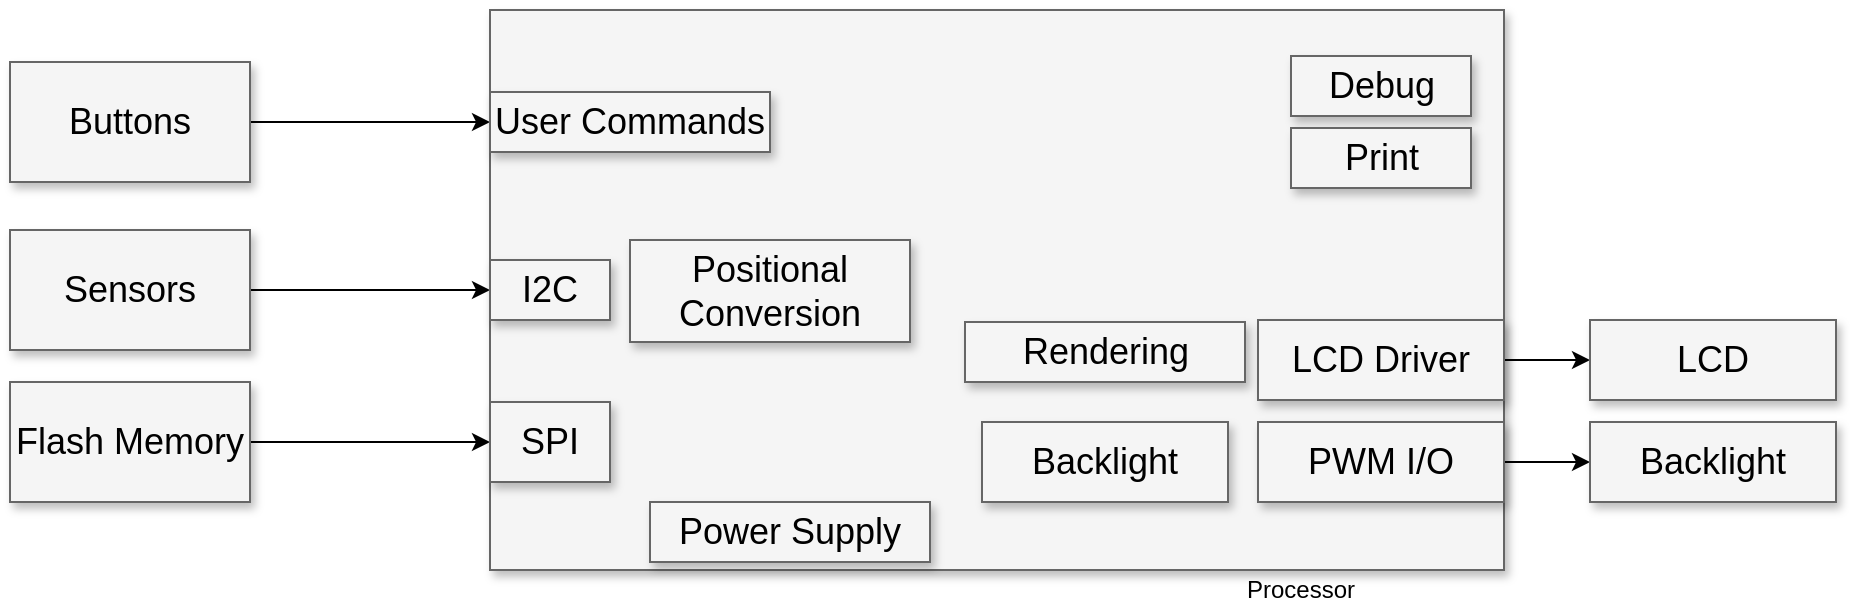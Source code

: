 <mxfile version="17.2.4" type="github">
  <diagram name="Page-1" id="90a13364-a465-7bf4-72fc-28e22215d7a0">
    <mxGraphModel dx="1298" dy="842" grid="1" gridSize="10" guides="1" tooltips="1" connect="1" arrows="1" fold="1" page="1" pageScale="1.5" pageWidth="1169" pageHeight="826" background="none" math="0" shadow="0">
      <root>
        <mxCell id="0" style=";html=1;" />
        <mxCell id="1" style=";html=1;" parent="0" />
        <mxCell id="3a17f1ce550125da-2" value="&lt;br&gt;&lt;div&gt;&lt;br&gt;&lt;/div&gt;" style="whiteSpace=wrap;html=1;shadow=1;fontSize=18;fillColor=#f5f5f5;strokeColor=#666666;" parent="1" vertex="1">
          <mxGeometry x="450" y="454" width="507" height="280" as="geometry" />
        </mxCell>
        <mxCell id="0N7333uunVBGpSavvO1z-7" style="edgeStyle=orthogonalEdgeStyle;rounded=0;orthogonalLoop=1;jettySize=auto;html=1;" edge="1" parent="1" source="3a17f1ce550125da-9" target="3a17f1ce550125da-2">
          <mxGeometry relative="1" as="geometry" />
        </mxCell>
        <mxCell id="3a17f1ce550125da-9" value="Sensors" style="whiteSpace=wrap;html=1;shadow=1;fontSize=18;fillColor=#f5f5f5;strokeColor=#666666;" parent="1" vertex="1">
          <mxGeometry x="210" y="564" width="120" height="60" as="geometry" />
        </mxCell>
        <mxCell id="0N7333uunVBGpSavvO1z-1" value="Processor" style="text;html=1;align=center;verticalAlign=middle;resizable=0;points=[];autosize=1;strokeColor=none;fillColor=none;" vertex="1" parent="1">
          <mxGeometry x="820" y="734" width="70" height="20" as="geometry" />
        </mxCell>
        <mxCell id="0N7333uunVBGpSavvO1z-3" style="edgeStyle=orthogonalEdgeStyle;rounded=0;orthogonalLoop=1;jettySize=auto;html=1;" edge="1" parent="1" source="0N7333uunVBGpSavvO1z-2">
          <mxGeometry relative="1" as="geometry">
            <mxPoint x="450" y="670" as="targetPoint" />
          </mxGeometry>
        </mxCell>
        <mxCell id="0N7333uunVBGpSavvO1z-2" value="Flash Memory" style="whiteSpace=wrap;html=1;shadow=1;fontSize=18;fillColor=#f5f5f5;strokeColor=#666666;" vertex="1" parent="1">
          <mxGeometry x="210" y="640" width="120" height="60" as="geometry" />
        </mxCell>
        <mxCell id="0N7333uunVBGpSavvO1z-4" value="SPI" style="whiteSpace=wrap;html=1;shadow=1;fontSize=18;fillColor=#f5f5f5;strokeColor=#666666;" vertex="1" parent="1">
          <mxGeometry x="450" y="650" width="60" height="40" as="geometry" />
        </mxCell>
        <mxCell id="0N7333uunVBGpSavvO1z-8" value="I2C" style="whiteSpace=wrap;html=1;shadow=1;fontSize=18;fillColor=#f5f5f5;strokeColor=#666666;" vertex="1" parent="1">
          <mxGeometry x="450" y="579" width="60" height="30" as="geometry" />
        </mxCell>
        <mxCell id="0N7333uunVBGpSavvO1z-9" value="Backlight" style="whiteSpace=wrap;html=1;shadow=1;fontSize=18;fillColor=#f5f5f5;strokeColor=#666666;" vertex="1" parent="1">
          <mxGeometry x="696" y="660" width="123" height="40" as="geometry" />
        </mxCell>
        <mxCell id="0N7333uunVBGpSavvO1z-15" value="" style="edgeStyle=orthogonalEdgeStyle;rounded=0;orthogonalLoop=1;jettySize=auto;html=1;" edge="1" parent="1" source="0N7333uunVBGpSavvO1z-10" target="0N7333uunVBGpSavvO1z-13">
          <mxGeometry relative="1" as="geometry" />
        </mxCell>
        <mxCell id="0N7333uunVBGpSavvO1z-10" value="PWM I/O" style="whiteSpace=wrap;html=1;shadow=1;fontSize=18;fillColor=#f5f5f5;strokeColor=#666666;" vertex="1" parent="1">
          <mxGeometry x="834" y="660" width="123" height="40" as="geometry" />
        </mxCell>
        <mxCell id="0N7333uunVBGpSavvO1z-14" style="edgeStyle=orthogonalEdgeStyle;rounded=0;orthogonalLoop=1;jettySize=auto;html=1;entryX=0;entryY=0.5;entryDx=0;entryDy=0;" edge="1" parent="1" source="0N7333uunVBGpSavvO1z-11" target="0N7333uunVBGpSavvO1z-12">
          <mxGeometry relative="1" as="geometry" />
        </mxCell>
        <mxCell id="0N7333uunVBGpSavvO1z-11" value="LCD Driver" style="whiteSpace=wrap;html=1;shadow=1;fontSize=18;fillColor=#f5f5f5;strokeColor=#666666;" vertex="1" parent="1">
          <mxGeometry x="834" y="609" width="123" height="40" as="geometry" />
        </mxCell>
        <mxCell id="0N7333uunVBGpSavvO1z-12" value="LCD" style="whiteSpace=wrap;html=1;shadow=1;fontSize=18;fillColor=#f5f5f5;strokeColor=#666666;" vertex="1" parent="1">
          <mxGeometry x="1000" y="609" width="123" height="40" as="geometry" />
        </mxCell>
        <mxCell id="0N7333uunVBGpSavvO1z-13" value="Backlight" style="whiteSpace=wrap;html=1;shadow=1;fontSize=18;fillColor=#f5f5f5;strokeColor=#666666;" vertex="1" parent="1">
          <mxGeometry x="1000" y="660" width="123" height="40" as="geometry" />
        </mxCell>
        <mxCell id="0N7333uunVBGpSavvO1z-17" style="edgeStyle=orthogonalEdgeStyle;rounded=0;orthogonalLoop=1;jettySize=auto;html=1;" edge="1" parent="1" source="0N7333uunVBGpSavvO1z-16">
          <mxGeometry relative="1" as="geometry">
            <mxPoint x="450" y="510" as="targetPoint" />
          </mxGeometry>
        </mxCell>
        <mxCell id="0N7333uunVBGpSavvO1z-16" value="Buttons" style="whiteSpace=wrap;html=1;shadow=1;fontSize=18;fillColor=#f5f5f5;strokeColor=#666666;" vertex="1" parent="1">
          <mxGeometry x="210" y="480" width="120" height="60" as="geometry" />
        </mxCell>
        <mxCell id="0N7333uunVBGpSavvO1z-18" value="User Commands" style="whiteSpace=wrap;html=1;shadow=1;fontSize=18;fillColor=#f5f5f5;strokeColor=#666666;" vertex="1" parent="1">
          <mxGeometry x="450" y="495" width="140" height="30" as="geometry" />
        </mxCell>
        <mxCell id="0N7333uunVBGpSavvO1z-19" value="Debug" style="whiteSpace=wrap;html=1;shadow=1;fontSize=18;fillColor=#f5f5f5;strokeColor=#666666;" vertex="1" parent="1">
          <mxGeometry x="850.5" y="477" width="90" height="30" as="geometry" />
        </mxCell>
        <mxCell id="0N7333uunVBGpSavvO1z-20" value="Print" style="whiteSpace=wrap;html=1;shadow=1;fontSize=18;fillColor=#f5f5f5;strokeColor=#666666;" vertex="1" parent="1">
          <mxGeometry x="850.5" y="513" width="90" height="30" as="geometry" />
        </mxCell>
        <mxCell id="0N7333uunVBGpSavvO1z-21" value="Rendering" style="whiteSpace=wrap;html=1;shadow=1;fontSize=18;fillColor=#f5f5f5;strokeColor=#666666;" vertex="1" parent="1">
          <mxGeometry x="687.5" y="610" width="140" height="30" as="geometry" />
        </mxCell>
        <mxCell id="0N7333uunVBGpSavvO1z-22" value="Positional Conversion" style="whiteSpace=wrap;html=1;shadow=1;fontSize=18;fillColor=#f5f5f5;strokeColor=#666666;" vertex="1" parent="1">
          <mxGeometry x="520" y="569" width="140" height="51" as="geometry" />
        </mxCell>
        <mxCell id="0N7333uunVBGpSavvO1z-23" value="Power Supply" style="whiteSpace=wrap;html=1;shadow=1;fontSize=18;fillColor=#f5f5f5;strokeColor=#666666;" vertex="1" parent="1">
          <mxGeometry x="530" y="700" width="140" height="30" as="geometry" />
        </mxCell>
      </root>
    </mxGraphModel>
  </diagram>
</mxfile>
